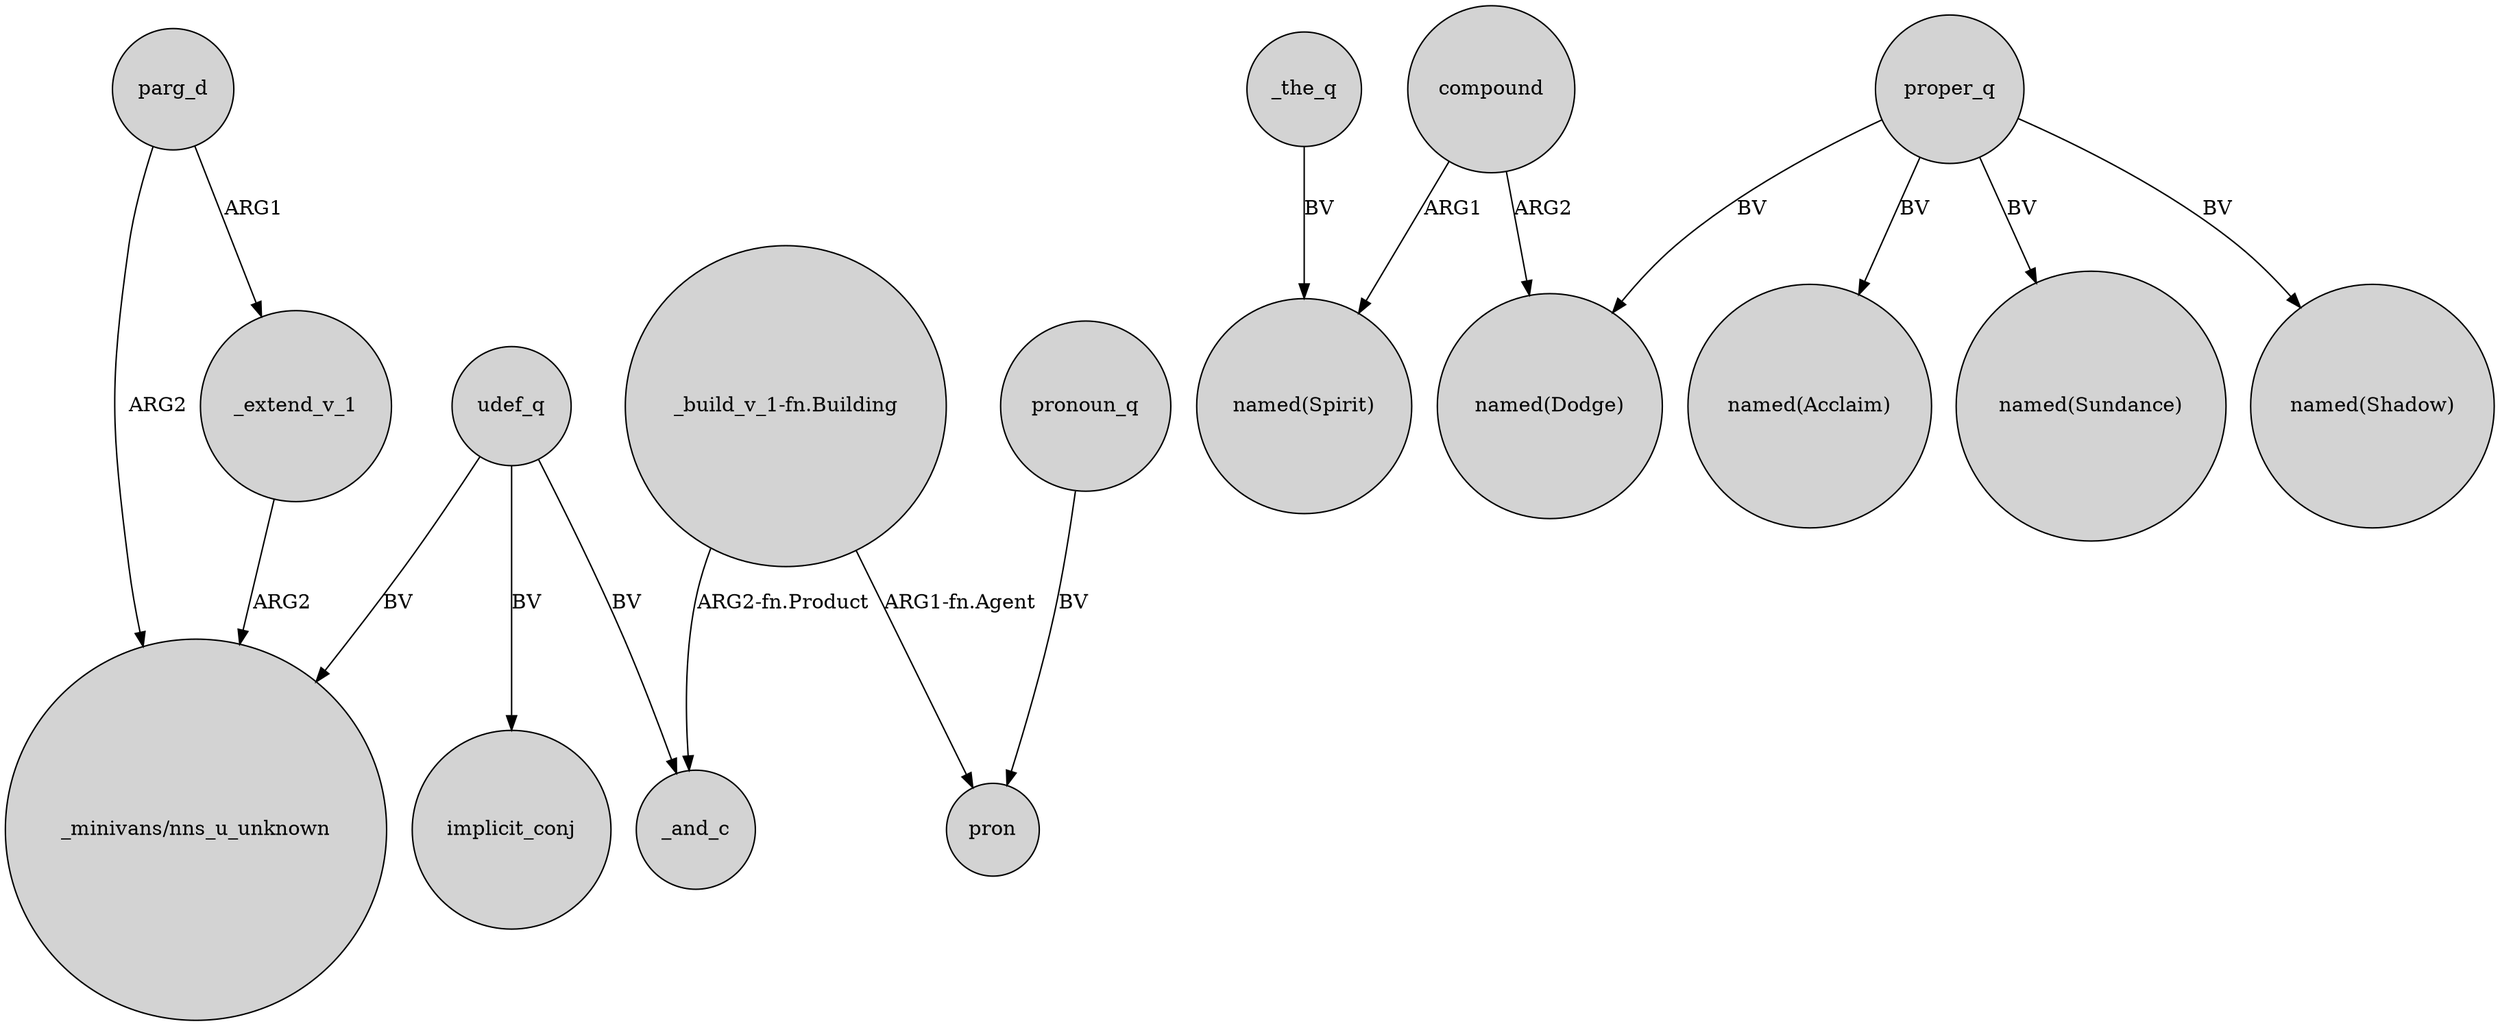 digraph {
	node [shape=circle style=filled]
	parg_d -> "_minivans/nns_u_unknown" [label=ARG2]
	"_build_v_1-fn.Building" -> _and_c [label="ARG2-fn.Product"]
	compound -> "named(Dodge)" [label=ARG2]
	_the_q -> "named(Spirit)" [label=BV]
	proper_q -> "named(Sundance)" [label=BV]
	proper_q -> "named(Shadow)" [label=BV]
	udef_q -> implicit_conj [label=BV]
	_extend_v_1 -> "_minivans/nns_u_unknown" [label=ARG2]
	udef_q -> _and_c [label=BV]
	parg_d -> _extend_v_1 [label=ARG1]
	compound -> "named(Spirit)" [label=ARG1]
	"_build_v_1-fn.Building" -> pron [label="ARG1-fn.Agent"]
	proper_q -> "named(Dodge)" [label=BV]
	proper_q -> "named(Acclaim)" [label=BV]
	udef_q -> "_minivans/nns_u_unknown" [label=BV]
	pronoun_q -> pron [label=BV]
}
